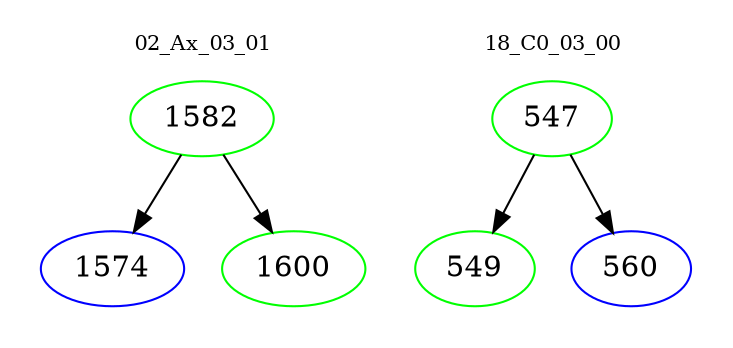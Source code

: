 digraph{
subgraph cluster_0 {
color = white
label = "02_Ax_03_01";
fontsize=10;
T0_1582 [label="1582", color="green"]
T0_1582 -> T0_1574 [color="black"]
T0_1574 [label="1574", color="blue"]
T0_1582 -> T0_1600 [color="black"]
T0_1600 [label="1600", color="green"]
}
subgraph cluster_1 {
color = white
label = "18_C0_03_00";
fontsize=10;
T1_547 [label="547", color="green"]
T1_547 -> T1_549 [color="black"]
T1_549 [label="549", color="green"]
T1_547 -> T1_560 [color="black"]
T1_560 [label="560", color="blue"]
}
}
